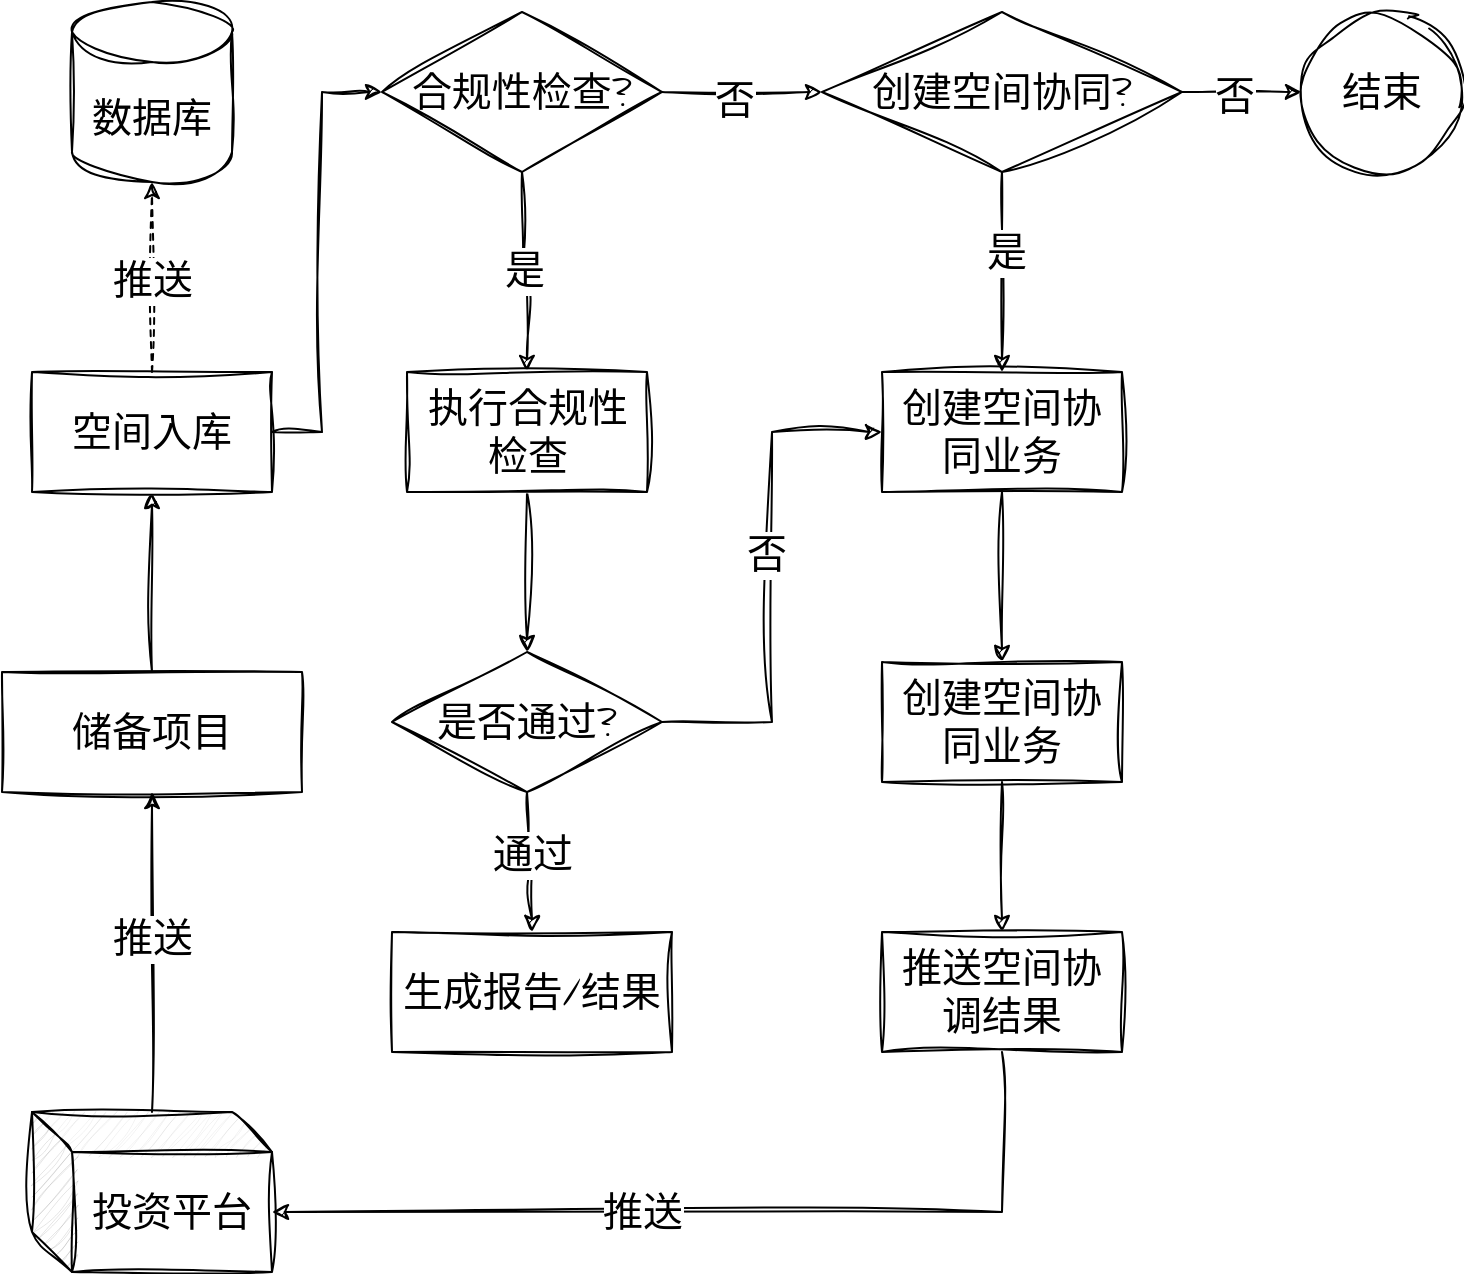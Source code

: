 <mxfile version="22.0.8" type="github">
  <diagram name="第 1 页" id="UXOdOaBBIcEbc3tdLyn3">
    <mxGraphModel dx="1912" dy="1061" grid="1" gridSize="10" guides="1" tooltips="1" connect="1" arrows="1" fold="1" page="1" pageScale="1" pageWidth="2339" pageHeight="3300" math="0" shadow="0">
      <root>
        <mxCell id="0" />
        <mxCell id="1" parent="0" />
        <mxCell id="msyQetCw-_0pB8ffyYVa-53" value="" style="edgeStyle=orthogonalEdgeStyle;rounded=0;sketch=1;hachureGap=4;jiggle=2;curveFitting=1;orthogonalLoop=1;jettySize=auto;html=1;fontFamily=Architects Daughter;fontSource=https%3A%2F%2Ffonts.googleapis.com%2Fcss%3Ffamily%3DArchitects%2BDaughter;fontSize=16;" edge="1" parent="1" source="msyQetCw-_0pB8ffyYVa-7" target="msyQetCw-_0pB8ffyYVa-52">
          <mxGeometry relative="1" as="geometry" />
        </mxCell>
        <mxCell id="msyQetCw-_0pB8ffyYVa-7" value="储备项目" style="rounded=0;whiteSpace=wrap;html=1;sketch=1;hachureGap=4;jiggle=2;curveFitting=1;fontFamily=Architects Daughter;fontSource=https%3A%2F%2Ffonts.googleapis.com%2Fcss%3Ffamily%3DArchitects%2BDaughter;fontSize=20;" vertex="1" parent="1">
          <mxGeometry x="820" y="660" width="150" height="60" as="geometry" />
        </mxCell>
        <mxCell id="msyQetCw-_0pB8ffyYVa-45" style="edgeStyle=orthogonalEdgeStyle;rounded=0;sketch=1;hachureGap=4;jiggle=2;curveFitting=1;orthogonalLoop=1;jettySize=auto;html=1;entryX=0.5;entryY=1;entryDx=0;entryDy=0;fontFamily=Architects Daughter;fontSource=https%3A%2F%2Ffonts.googleapis.com%2Fcss%3Ffamily%3DArchitects%2BDaughter;fontSize=16;" edge="1" parent="1" source="msyQetCw-_0pB8ffyYVa-44" target="msyQetCw-_0pB8ffyYVa-7">
          <mxGeometry relative="1" as="geometry" />
        </mxCell>
        <mxCell id="msyQetCw-_0pB8ffyYVa-46" value="推送" style="edgeLabel;html=1;align=center;verticalAlign=middle;resizable=0;points=[];fontSize=20;fontFamily=Architects Daughter;" vertex="1" connectable="0" parent="msyQetCw-_0pB8ffyYVa-45">
          <mxGeometry x="0.093" relative="1" as="geometry">
            <mxPoint as="offset" />
          </mxGeometry>
        </mxCell>
        <mxCell id="msyQetCw-_0pB8ffyYVa-44" value="投资平台" style="shape=cube;whiteSpace=wrap;html=1;boundedLbl=1;backgroundOutline=1;darkOpacity=0.05;darkOpacity2=0.1;sketch=1;hachureGap=4;jiggle=2;curveFitting=1;fontFamily=Architects Daughter;fontSource=https%3A%2F%2Ffonts.googleapis.com%2Fcss%3Ffamily%3DArchitects%2BDaughter;fontSize=20;" vertex="1" parent="1">
          <mxGeometry x="835" y="880" width="120" height="80" as="geometry" />
        </mxCell>
        <mxCell id="msyQetCw-_0pB8ffyYVa-51" value="数据库" style="shape=cylinder3;whiteSpace=wrap;html=1;boundedLbl=1;backgroundOutline=1;size=15;sketch=1;hachureGap=4;jiggle=2;curveFitting=1;fontFamily=Architects Daughter;fontSource=https%3A%2F%2Ffonts.googleapis.com%2Fcss%3Ffamily%3DArchitects%2BDaughter;fontSize=20;" vertex="1" parent="1">
          <mxGeometry x="855" y="325" width="80" height="90" as="geometry" />
        </mxCell>
        <mxCell id="msyQetCw-_0pB8ffyYVa-63" value="" style="edgeStyle=orthogonalEdgeStyle;rounded=0;sketch=1;hachureGap=4;jiggle=2;curveFitting=1;orthogonalLoop=1;jettySize=auto;html=1;fontFamily=Architects Daughter;fontSource=https%3A%2F%2Ffonts.googleapis.com%2Fcss%3Ffamily%3DArchitects%2BDaughter;fontSize=16;exitX=1;exitY=0.5;exitDx=0;exitDy=0;entryX=0;entryY=0.5;entryDx=0;entryDy=0;" edge="1" parent="1" source="msyQetCw-_0pB8ffyYVa-52" target="msyQetCw-_0pB8ffyYVa-62">
          <mxGeometry relative="1" as="geometry">
            <Array as="points">
              <mxPoint x="980" y="540" />
              <mxPoint x="980" y="370" />
            </Array>
          </mxGeometry>
        </mxCell>
        <mxCell id="msyQetCw-_0pB8ffyYVa-52" value="空间入库" style="whiteSpace=wrap;html=1;fontSize=20;fontFamily=Architects Daughter;rounded=0;sketch=1;hachureGap=4;jiggle=2;curveFitting=1;fontSource=https%3A%2F%2Ffonts.googleapis.com%2Fcss%3Ffamily%3DArchitects%2BDaughter;" vertex="1" parent="1">
          <mxGeometry x="835" y="510" width="120" height="60" as="geometry" />
        </mxCell>
        <mxCell id="msyQetCw-_0pB8ffyYVa-60" style="edgeStyle=orthogonalEdgeStyle;rounded=0;sketch=1;hachureGap=4;jiggle=2;curveFitting=1;orthogonalLoop=1;jettySize=auto;html=1;entryX=0.5;entryY=1;entryDx=0;entryDy=0;entryPerimeter=0;fontFamily=Architects Daughter;fontSource=https%3A%2F%2Ffonts.googleapis.com%2Fcss%3Ffamily%3DArchitects%2BDaughter;fontSize=16;dashed=1;" edge="1" parent="1" source="msyQetCw-_0pB8ffyYVa-52" target="msyQetCw-_0pB8ffyYVa-51">
          <mxGeometry relative="1" as="geometry" />
        </mxCell>
        <mxCell id="msyQetCw-_0pB8ffyYVa-61" value="推送" style="edgeLabel;html=1;align=center;verticalAlign=middle;resizable=0;points=[];fontSize=20;fontFamily=Architects Daughter;" vertex="1" connectable="0" parent="msyQetCw-_0pB8ffyYVa-60">
          <mxGeometry x="-0.032" relative="1" as="geometry">
            <mxPoint as="offset" />
          </mxGeometry>
        </mxCell>
        <mxCell id="msyQetCw-_0pB8ffyYVa-65" value="" style="edgeStyle=orthogonalEdgeStyle;rounded=0;sketch=1;hachureGap=4;jiggle=2;curveFitting=1;orthogonalLoop=1;jettySize=auto;html=1;fontFamily=Architects Daughter;fontSource=https%3A%2F%2Ffonts.googleapis.com%2Fcss%3Ffamily%3DArchitects%2BDaughter;fontSize=16;" edge="1" parent="1" source="msyQetCw-_0pB8ffyYVa-62" target="msyQetCw-_0pB8ffyYVa-64">
          <mxGeometry relative="1" as="geometry" />
        </mxCell>
        <mxCell id="msyQetCw-_0pB8ffyYVa-67" value="否" style="edgeLabel;html=1;align=center;verticalAlign=middle;resizable=0;points=[];fontSize=20;fontFamily=Architects Daughter;" vertex="1" connectable="0" parent="msyQetCw-_0pB8ffyYVa-65">
          <mxGeometry x="-0.116" y="-4" relative="1" as="geometry">
            <mxPoint as="offset" />
          </mxGeometry>
        </mxCell>
        <mxCell id="msyQetCw-_0pB8ffyYVa-69" style="edgeStyle=orthogonalEdgeStyle;rounded=0;sketch=1;hachureGap=4;jiggle=2;curveFitting=1;orthogonalLoop=1;jettySize=auto;html=1;entryX=0.5;entryY=0;entryDx=0;entryDy=0;fontFamily=Architects Daughter;fontSource=https%3A%2F%2Ffonts.googleapis.com%2Fcss%3Ffamily%3DArchitects%2BDaughter;fontSize=16;" edge="1" parent="1" source="msyQetCw-_0pB8ffyYVa-62" target="msyQetCw-_0pB8ffyYVa-68">
          <mxGeometry relative="1" as="geometry" />
        </mxCell>
        <mxCell id="msyQetCw-_0pB8ffyYVa-70" value="是" style="edgeLabel;html=1;align=center;verticalAlign=middle;resizable=0;points=[];fontSize=20;fontFamily=Architects Daughter;" vertex="1" connectable="0" parent="msyQetCw-_0pB8ffyYVa-69">
          <mxGeometry x="-0.013" y="1" relative="1" as="geometry">
            <mxPoint as="offset" />
          </mxGeometry>
        </mxCell>
        <mxCell id="msyQetCw-_0pB8ffyYVa-62" value="合规性检查?" style="rhombus;whiteSpace=wrap;html=1;fontSize=20;fontFamily=Architects Daughter;rounded=0;sketch=1;hachureGap=4;jiggle=2;curveFitting=1;fontSource=https%3A%2F%2Ffonts.googleapis.com%2Fcss%3Ffamily%3DArchitects%2BDaughter;" vertex="1" parent="1">
          <mxGeometry x="1010" y="330" width="140" height="80" as="geometry" />
        </mxCell>
        <mxCell id="msyQetCw-_0pB8ffyYVa-77" value="" style="edgeStyle=orthogonalEdgeStyle;rounded=0;sketch=1;hachureGap=4;jiggle=2;curveFitting=1;orthogonalLoop=1;jettySize=auto;html=1;fontFamily=Architects Daughter;fontSource=https%3A%2F%2Ffonts.googleapis.com%2Fcss%3Ffamily%3DArchitects%2BDaughter;fontSize=16;" edge="1" parent="1" source="msyQetCw-_0pB8ffyYVa-64" target="msyQetCw-_0pB8ffyYVa-76">
          <mxGeometry relative="1" as="geometry" />
        </mxCell>
        <mxCell id="msyQetCw-_0pB8ffyYVa-78" value="是" style="edgeLabel;html=1;align=center;verticalAlign=middle;resizable=0;points=[];fontSize=20;fontFamily=Architects Daughter;" vertex="1" connectable="0" parent="msyQetCw-_0pB8ffyYVa-77">
          <mxGeometry x="-0.215" y="2" relative="1" as="geometry">
            <mxPoint as="offset" />
          </mxGeometry>
        </mxCell>
        <mxCell id="msyQetCw-_0pB8ffyYVa-95" value="" style="edgeStyle=orthogonalEdgeStyle;rounded=0;sketch=1;hachureGap=4;jiggle=2;curveFitting=1;orthogonalLoop=1;jettySize=auto;html=1;fontFamily=Architects Daughter;fontSource=https%3A%2F%2Ffonts.googleapis.com%2Fcss%3Ffamily%3DArchitects%2BDaughter;fontSize=16;" edge="1" parent="1" source="msyQetCw-_0pB8ffyYVa-64" target="msyQetCw-_0pB8ffyYVa-94">
          <mxGeometry relative="1" as="geometry" />
        </mxCell>
        <mxCell id="msyQetCw-_0pB8ffyYVa-98" value="否" style="edgeLabel;html=1;align=center;verticalAlign=middle;resizable=0;points=[];fontSize=20;fontFamily=Architects Daughter;" vertex="1" connectable="0" parent="msyQetCw-_0pB8ffyYVa-95">
          <mxGeometry x="-0.178" y="-2" relative="1" as="geometry">
            <mxPoint x="1" as="offset" />
          </mxGeometry>
        </mxCell>
        <mxCell id="msyQetCw-_0pB8ffyYVa-64" value="创建空间协同?" style="rhombus;whiteSpace=wrap;html=1;fontSize=20;fontFamily=Architects Daughter;rounded=0;sketch=1;hachureGap=4;jiggle=2;curveFitting=1;fontSource=https%3A%2F%2Ffonts.googleapis.com%2Fcss%3Ffamily%3DArchitects%2BDaughter;" vertex="1" parent="1">
          <mxGeometry x="1230" y="330" width="180" height="80" as="geometry" />
        </mxCell>
        <mxCell id="msyQetCw-_0pB8ffyYVa-72" value="" style="edgeStyle=orthogonalEdgeStyle;rounded=0;sketch=1;hachureGap=4;jiggle=2;curveFitting=1;orthogonalLoop=1;jettySize=auto;html=1;fontFamily=Architects Daughter;fontSource=https%3A%2F%2Ffonts.googleapis.com%2Fcss%3Ffamily%3DArchitects%2BDaughter;fontSize=16;" edge="1" parent="1" source="msyQetCw-_0pB8ffyYVa-68" target="msyQetCw-_0pB8ffyYVa-71">
          <mxGeometry relative="1" as="geometry" />
        </mxCell>
        <mxCell id="msyQetCw-_0pB8ffyYVa-68" value="执行合规性检查" style="rounded=0;whiteSpace=wrap;html=1;sketch=1;hachureGap=4;jiggle=2;curveFitting=1;fontFamily=Architects Daughter;fontSource=https%3A%2F%2Ffonts.googleapis.com%2Fcss%3Ffamily%3DArchitects%2BDaughter;fontSize=20;" vertex="1" parent="1">
          <mxGeometry x="1022.5" y="510" width="120" height="60" as="geometry" />
        </mxCell>
        <mxCell id="msyQetCw-_0pB8ffyYVa-74" value="" style="edgeStyle=orthogonalEdgeStyle;rounded=0;sketch=1;hachureGap=4;jiggle=2;curveFitting=1;orthogonalLoop=1;jettySize=auto;html=1;fontFamily=Architects Daughter;fontSource=https%3A%2F%2Ffonts.googleapis.com%2Fcss%3Ffamily%3DArchitects%2BDaughter;fontSize=16;" edge="1" parent="1" source="msyQetCw-_0pB8ffyYVa-71" target="msyQetCw-_0pB8ffyYVa-73">
          <mxGeometry relative="1" as="geometry" />
        </mxCell>
        <mxCell id="msyQetCw-_0pB8ffyYVa-75" value="通过" style="edgeLabel;html=1;align=center;verticalAlign=middle;resizable=0;points=[];fontSize=20;fontFamily=Architects Daughter;" vertex="1" connectable="0" parent="msyQetCw-_0pB8ffyYVa-74">
          <mxGeometry x="-0.14" y="2" relative="1" as="geometry">
            <mxPoint as="offset" />
          </mxGeometry>
        </mxCell>
        <mxCell id="msyQetCw-_0pB8ffyYVa-86" style="edgeStyle=orthogonalEdgeStyle;rounded=0;sketch=1;hachureGap=4;jiggle=2;curveFitting=1;orthogonalLoop=1;jettySize=auto;html=1;entryX=0;entryY=0.5;entryDx=0;entryDy=0;fontFamily=Architects Daughter;fontSource=https%3A%2F%2Ffonts.googleapis.com%2Fcss%3Ffamily%3DArchitects%2BDaughter;fontSize=16;" edge="1" parent="1" source="msyQetCw-_0pB8ffyYVa-71" target="msyQetCw-_0pB8ffyYVa-76">
          <mxGeometry relative="1" as="geometry" />
        </mxCell>
        <mxCell id="msyQetCw-_0pB8ffyYVa-87" value="否" style="edgeLabel;html=1;align=center;verticalAlign=middle;resizable=0;points=[];fontSize=20;fontFamily=Architects Daughter;" vertex="1" connectable="0" parent="msyQetCw-_0pB8ffyYVa-86">
          <mxGeometry x="0.09" y="3" relative="1" as="geometry">
            <mxPoint as="offset" />
          </mxGeometry>
        </mxCell>
        <mxCell id="msyQetCw-_0pB8ffyYVa-71" value="是否通过?" style="rhombus;whiteSpace=wrap;html=1;fontSize=20;fontFamily=Architects Daughter;rounded=0;sketch=1;hachureGap=4;jiggle=2;curveFitting=1;fontSource=https%3A%2F%2Ffonts.googleapis.com%2Fcss%3Ffamily%3DArchitects%2BDaughter;" vertex="1" parent="1">
          <mxGeometry x="1015" y="650" width="135" height="70" as="geometry" />
        </mxCell>
        <mxCell id="msyQetCw-_0pB8ffyYVa-73" value="生成报告/结果" style="whiteSpace=wrap;html=1;fontSize=20;fontFamily=Architects Daughter;rounded=0;sketch=1;hachureGap=4;jiggle=2;curveFitting=1;fontSource=https%3A%2F%2Ffonts.googleapis.com%2Fcss%3Ffamily%3DArchitects%2BDaughter;" vertex="1" parent="1">
          <mxGeometry x="1015" y="790" width="140" height="60" as="geometry" />
        </mxCell>
        <mxCell id="msyQetCw-_0pB8ffyYVa-85" style="edgeStyle=orthogonalEdgeStyle;rounded=0;sketch=1;hachureGap=4;jiggle=2;curveFitting=1;orthogonalLoop=1;jettySize=auto;html=1;fontFamily=Architects Daughter;fontSource=https%3A%2F%2Ffonts.googleapis.com%2Fcss%3Ffamily%3DArchitects%2BDaughter;fontSize=16;" edge="1" parent="1" source="msyQetCw-_0pB8ffyYVa-76" target="msyQetCw-_0pB8ffyYVa-84">
          <mxGeometry relative="1" as="geometry" />
        </mxCell>
        <mxCell id="msyQetCw-_0pB8ffyYVa-76" value="创建空间协同业务" style="whiteSpace=wrap;html=1;fontSize=20;fontFamily=Architects Daughter;rounded=0;sketch=1;hachureGap=4;jiggle=2;curveFitting=1;fontSource=https%3A%2F%2Ffonts.googleapis.com%2Fcss%3Ffamily%3DArchitects%2BDaughter;" vertex="1" parent="1">
          <mxGeometry x="1260" y="510" width="120" height="60" as="geometry" />
        </mxCell>
        <mxCell id="msyQetCw-_0pB8ffyYVa-90" style="edgeStyle=orthogonalEdgeStyle;rounded=0;sketch=1;hachureGap=4;jiggle=2;curveFitting=1;orthogonalLoop=1;jettySize=auto;html=1;fontFamily=Architects Daughter;fontSource=https%3A%2F%2Ffonts.googleapis.com%2Fcss%3Ffamily%3DArchitects%2BDaughter;fontSize=16;" edge="1" parent="1" source="msyQetCw-_0pB8ffyYVa-84" target="msyQetCw-_0pB8ffyYVa-89">
          <mxGeometry relative="1" as="geometry" />
        </mxCell>
        <mxCell id="msyQetCw-_0pB8ffyYVa-84" value="创建空间协同业务" style="whiteSpace=wrap;html=1;fontSize=20;fontFamily=Architects Daughter;rounded=0;sketch=1;hachureGap=4;jiggle=2;curveFitting=1;fontSource=https%3A%2F%2Ffonts.googleapis.com%2Fcss%3Ffamily%3DArchitects%2BDaughter;" vertex="1" parent="1">
          <mxGeometry x="1260" y="655" width="120" height="60" as="geometry" />
        </mxCell>
        <mxCell id="msyQetCw-_0pB8ffyYVa-89" value="推送空间协调结果" style="whiteSpace=wrap;html=1;fontSize=20;fontFamily=Architects Daughter;rounded=0;sketch=1;hachureGap=4;jiggle=2;curveFitting=1;fontSource=https%3A%2F%2Ffonts.googleapis.com%2Fcss%3Ffamily%3DArchitects%2BDaughter;" vertex="1" parent="1">
          <mxGeometry x="1260" y="790" width="120" height="60" as="geometry" />
        </mxCell>
        <mxCell id="msyQetCw-_0pB8ffyYVa-94" value="结束" style="ellipse;whiteSpace=wrap;html=1;fontSize=20;fontFamily=Architects Daughter;rounded=0;sketch=1;hachureGap=4;jiggle=2;curveFitting=1;fontSource=https%3A%2F%2Ffonts.googleapis.com%2Fcss%3Ffamily%3DArchitects%2BDaughter;" vertex="1" parent="1">
          <mxGeometry x="1470" y="330" width="80" height="80" as="geometry" />
        </mxCell>
        <mxCell id="msyQetCw-_0pB8ffyYVa-96" style="edgeStyle=orthogonalEdgeStyle;rounded=0;sketch=1;hachureGap=4;jiggle=2;curveFitting=1;orthogonalLoop=1;jettySize=auto;html=1;entryX=0;entryY=0;entryDx=120;entryDy=50;entryPerimeter=0;fontFamily=Architects Daughter;fontSource=https%3A%2F%2Ffonts.googleapis.com%2Fcss%3Ffamily%3DArchitects%2BDaughter;fontSize=16;" edge="1" parent="1" source="msyQetCw-_0pB8ffyYVa-89" target="msyQetCw-_0pB8ffyYVa-44">
          <mxGeometry relative="1" as="geometry">
            <Array as="points">
              <mxPoint x="1320" y="930" />
            </Array>
          </mxGeometry>
        </mxCell>
        <mxCell id="msyQetCw-_0pB8ffyYVa-97" value="推送" style="edgeLabel;html=1;align=center;verticalAlign=middle;resizable=0;points=[];fontSize=20;fontFamily=Architects Daughter;" vertex="1" connectable="0" parent="msyQetCw-_0pB8ffyYVa-96">
          <mxGeometry x="-0.581" y="1" relative="1" as="geometry">
            <mxPoint x="-167" y="-1" as="offset" />
          </mxGeometry>
        </mxCell>
      </root>
    </mxGraphModel>
  </diagram>
</mxfile>
